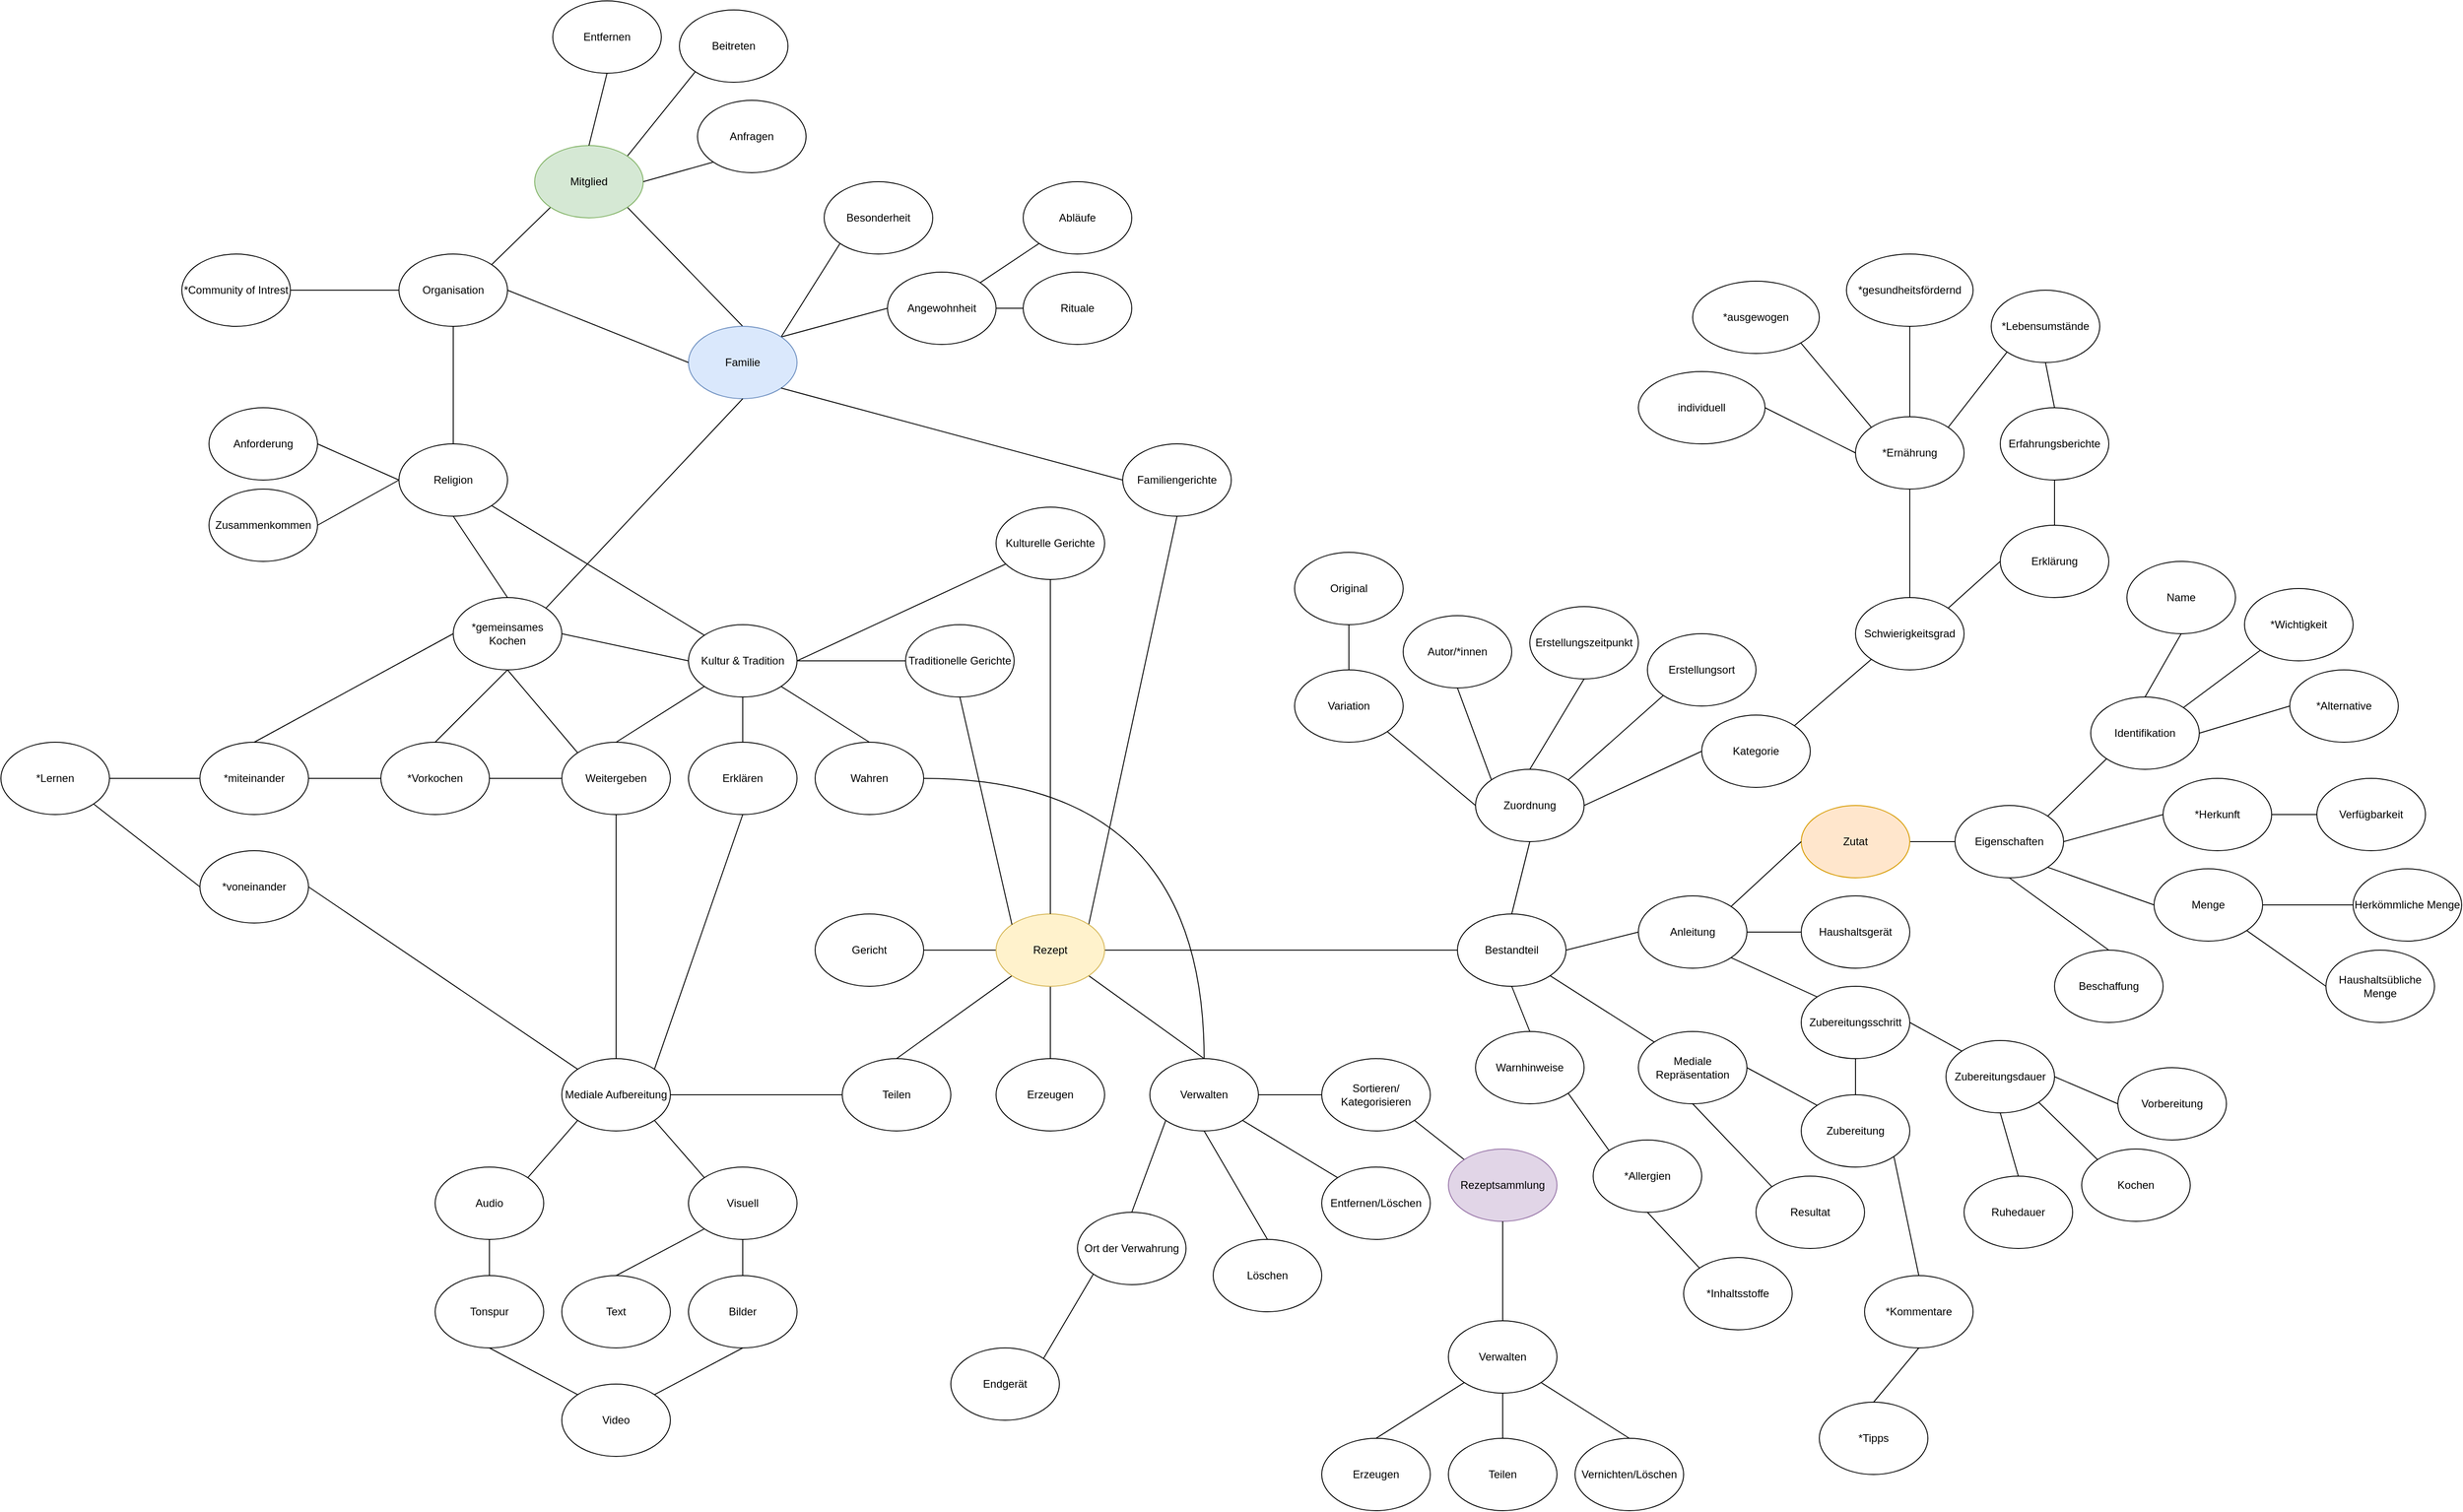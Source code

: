 <mxfile version="14.6.3" type="github">
  <diagram id="gxQ1R-vnR4JIR3kSXCwo" name="V1">
    <mxGraphModel dx="2466" dy="1971" grid="1" gridSize="10" guides="1" tooltips="1" connect="1" arrows="1" fold="1" page="0" pageScale="1" pageWidth="827" pageHeight="1169" math="0" shadow="0">
      <root>
        <mxCell id="0" />
        <mxCell id="1" parent="0" />
        <mxCell id="6" style="rounded=0;orthogonalLoop=1;jettySize=auto;html=1;exitX=0.5;exitY=0;exitDx=0;exitDy=0;entryX=0;entryY=1;entryDx=0;entryDy=0;endArrow=none;endFill=0;" parent="1" source="2" target="5" edge="1">
          <mxGeometry relative="1" as="geometry" />
        </mxCell>
        <mxCell id="50" style="edgeStyle=none;rounded=0;orthogonalLoop=1;jettySize=auto;html=1;exitX=0;exitY=0.5;exitDx=0;exitDy=0;entryX=1;entryY=0.5;entryDx=0;entryDy=0;endArrow=none;endFill=0;" parent="1" source="2" target="32" edge="1">
          <mxGeometry relative="1" as="geometry" />
        </mxCell>
        <mxCell id="2" value="Teilen" style="ellipse;whiteSpace=wrap;html=1;" parent="1" vertex="1">
          <mxGeometry x="770" y="160" width="120" height="80" as="geometry" />
        </mxCell>
        <mxCell id="7" style="edgeStyle=none;rounded=0;orthogonalLoop=1;jettySize=auto;html=1;exitX=0.5;exitY=0;exitDx=0;exitDy=0;entryX=0.5;entryY=1;entryDx=0;entryDy=0;endArrow=none;endFill=0;" parent="1" source="3" target="5" edge="1">
          <mxGeometry relative="1" as="geometry" />
        </mxCell>
        <mxCell id="3" value="Erzeugen" style="ellipse;whiteSpace=wrap;html=1;" parent="1" vertex="1">
          <mxGeometry x="940" y="160" width="120" height="80" as="geometry" />
        </mxCell>
        <mxCell id="8" style="edgeStyle=none;rounded=0;orthogonalLoop=1;jettySize=auto;html=1;exitX=0.5;exitY=0;exitDx=0;exitDy=0;entryX=1;entryY=1;entryDx=0;entryDy=0;endArrow=none;endFill=0;" parent="1" source="4" target="5" edge="1">
          <mxGeometry relative="1" as="geometry" />
        </mxCell>
        <mxCell id="12" style="edgeStyle=none;rounded=0;orthogonalLoop=1;jettySize=auto;html=1;exitX=1;exitY=0.5;exitDx=0;exitDy=0;entryX=0;entryY=0.5;entryDx=0;entryDy=0;endArrow=none;endFill=0;" parent="1" source="4" target="9" edge="1">
          <mxGeometry relative="1" as="geometry" />
        </mxCell>
        <mxCell id="13" style="edgeStyle=none;rounded=0;orthogonalLoop=1;jettySize=auto;html=1;exitX=1;exitY=1;exitDx=0;exitDy=0;entryX=0;entryY=0;entryDx=0;entryDy=0;endArrow=none;endFill=0;" parent="1" source="4" target="10" edge="1">
          <mxGeometry relative="1" as="geometry" />
        </mxCell>
        <mxCell id="14" style="edgeStyle=none;rounded=0;orthogonalLoop=1;jettySize=auto;html=1;exitX=0.5;exitY=1;exitDx=0;exitDy=0;entryX=0.5;entryY=0;entryDx=0;entryDy=0;endArrow=none;endFill=0;" parent="1" source="4" target="11" edge="1">
          <mxGeometry relative="1" as="geometry" />
        </mxCell>
        <mxCell id="16" style="edgeStyle=none;rounded=0;orthogonalLoop=1;jettySize=auto;html=1;exitX=0;exitY=1;exitDx=0;exitDy=0;entryX=0.5;entryY=0;entryDx=0;entryDy=0;endArrow=none;endFill=0;" parent="1" source="4" target="15" edge="1">
          <mxGeometry relative="1" as="geometry" />
        </mxCell>
        <mxCell id="4" value="Verwalten" style="ellipse;whiteSpace=wrap;html=1;" parent="1" vertex="1">
          <mxGeometry x="1110" y="160" width="120" height="80" as="geometry" />
        </mxCell>
        <mxCell id="53" style="edgeStyle=none;rounded=0;orthogonalLoop=1;jettySize=auto;html=1;exitX=1;exitY=0;exitDx=0;exitDy=0;entryX=0.5;entryY=1;entryDx=0;entryDy=0;endArrow=none;endFill=0;" parent="1" source="5" target="25" edge="1">
          <mxGeometry relative="1" as="geometry" />
        </mxCell>
        <mxCell id="57" style="edgeStyle=orthogonalEdgeStyle;curved=1;rounded=0;orthogonalLoop=1;jettySize=auto;html=1;exitX=1;exitY=0.5;exitDx=0;exitDy=0;entryX=0;entryY=0.5;entryDx=0;entryDy=0;endArrow=none;endFill=0;" parent="1" source="5" target="56" edge="1">
          <mxGeometry relative="1" as="geometry" />
        </mxCell>
        <mxCell id="91" value="" style="edgeStyle=none;rounded=0;orthogonalLoop=1;jettySize=auto;html=1;endArrow=none;endFill=0;" parent="1" source="5" target="90" edge="1">
          <mxGeometry relative="1" as="geometry" />
        </mxCell>
        <mxCell id="5" value="Rezept" style="ellipse;whiteSpace=wrap;html=1;fillColor=#fff2cc;strokeColor=#d6b656;" parent="1" vertex="1">
          <mxGeometry x="940" width="120" height="80" as="geometry" />
        </mxCell>
        <mxCell id="104" style="edgeStyle=none;rounded=0;orthogonalLoop=1;jettySize=auto;html=1;exitX=1;exitY=1;exitDx=0;exitDy=0;entryX=0;entryY=0;entryDx=0;entryDy=0;endArrow=none;endFill=0;" parent="1" source="9" target="103" edge="1">
          <mxGeometry relative="1" as="geometry" />
        </mxCell>
        <mxCell id="9" value="Sortieren/&lt;br&gt;Kategorisieren" style="ellipse;whiteSpace=wrap;html=1;" parent="1" vertex="1">
          <mxGeometry x="1300" y="160" width="120" height="80" as="geometry" />
        </mxCell>
        <mxCell id="10" value="Entfernen/Löschen" style="ellipse;whiteSpace=wrap;html=1;" parent="1" vertex="1">
          <mxGeometry x="1300" y="280" width="120" height="80" as="geometry" />
        </mxCell>
        <mxCell id="11" value="Löschen" style="ellipse;whiteSpace=wrap;html=1;" parent="1" vertex="1">
          <mxGeometry x="1180" y="360" width="120" height="80" as="geometry" />
        </mxCell>
        <mxCell id="15" value="Ort der Verwahrung" style="ellipse;whiteSpace=wrap;html=1;" parent="1" vertex="1">
          <mxGeometry x="1030" y="330" width="120" height="80" as="geometry" />
        </mxCell>
        <mxCell id="184" style="edgeStyle=none;rounded=0;orthogonalLoop=1;jettySize=auto;html=1;exitX=1;exitY=0;exitDx=0;exitDy=0;entryX=0;entryY=1;entryDx=0;entryDy=0;endArrow=none;endFill=0;" parent="1" source="17" target="183" edge="1">
          <mxGeometry relative="1" as="geometry" />
        </mxCell>
        <mxCell id="186" style="edgeStyle=none;rounded=0;orthogonalLoop=1;jettySize=auto;html=1;exitX=1;exitY=0;exitDx=0;exitDy=0;entryX=0;entryY=0.5;entryDx=0;entryDy=0;endArrow=none;endFill=0;" parent="1" source="17" target="185" edge="1">
          <mxGeometry relative="1" as="geometry" />
        </mxCell>
        <mxCell id="o_Oiny7sxUWtTBWbeoVe-200" style="rounded=0;orthogonalLoop=1;jettySize=auto;html=1;exitX=0.5;exitY=0;exitDx=0;exitDy=0;entryX=1;entryY=1;entryDx=0;entryDy=0;endArrow=none;endFill=0;" edge="1" parent="1" source="17" target="88">
          <mxGeometry relative="1" as="geometry" />
        </mxCell>
        <mxCell id="17" value="Familie" style="ellipse;whiteSpace=wrap;html=1;fillColor=#dae8fc;strokeColor=#6c8ebf;" parent="1" vertex="1">
          <mxGeometry x="600" y="-650" width="120" height="80" as="geometry" />
        </mxCell>
        <mxCell id="22" style="edgeStyle=none;rounded=0;orthogonalLoop=1;jettySize=auto;html=1;exitX=0;exitY=1;exitDx=0;exitDy=0;entryX=0.5;entryY=0;entryDx=0;entryDy=0;endArrow=none;endFill=0;" parent="1" source="18" target="19" edge="1">
          <mxGeometry relative="1" as="geometry" />
        </mxCell>
        <mxCell id="23" style="edgeStyle=none;rounded=0;orthogonalLoop=1;jettySize=auto;html=1;exitX=0.5;exitY=1;exitDx=0;exitDy=0;entryX=0.5;entryY=0;entryDx=0;entryDy=0;endArrow=none;endFill=0;" parent="1" source="18" target="20" edge="1">
          <mxGeometry relative="1" as="geometry" />
        </mxCell>
        <mxCell id="24" style="edgeStyle=none;rounded=0;orthogonalLoop=1;jettySize=auto;html=1;exitX=1;exitY=1;exitDx=0;exitDy=0;entryX=0.5;entryY=0;entryDx=0;entryDy=0;endArrow=none;endFill=0;" parent="1" source="18" target="21" edge="1">
          <mxGeometry relative="1" as="geometry" />
        </mxCell>
        <mxCell id="29" value="" style="edgeStyle=none;rounded=0;orthogonalLoop=1;jettySize=auto;html=1;endArrow=none;endFill=0;" parent="1" source="18" target="28" edge="1">
          <mxGeometry relative="1" as="geometry" />
        </mxCell>
        <mxCell id="31" value="" style="edgeStyle=none;rounded=0;orthogonalLoop=1;jettySize=auto;html=1;endArrow=none;endFill=0;exitX=1;exitY=0.5;exitDx=0;exitDy=0;" parent="1" source="18" target="30" edge="1">
          <mxGeometry relative="1" as="geometry" />
        </mxCell>
        <mxCell id="18" value="Kultur &amp;amp; Tradition" style="ellipse;whiteSpace=wrap;html=1;" parent="1" vertex="1">
          <mxGeometry x="600" y="-320" width="120" height="80" as="geometry" />
        </mxCell>
        <mxCell id="49" style="edgeStyle=none;rounded=0;orthogonalLoop=1;jettySize=auto;html=1;exitX=0.5;exitY=1;exitDx=0;exitDy=0;entryX=0.5;entryY=0;entryDx=0;entryDy=0;endArrow=none;endFill=0;" parent="1" source="19" target="32" edge="1">
          <mxGeometry relative="1" as="geometry" />
        </mxCell>
        <mxCell id="138" value="" style="edgeStyle=none;rounded=0;orthogonalLoop=1;jettySize=auto;html=1;endArrow=none;endFill=0;" parent="1" source="19" target="137" edge="1">
          <mxGeometry relative="1" as="geometry" />
        </mxCell>
        <mxCell id="19" value="Weitergeben" style="ellipse;whiteSpace=wrap;html=1;" parent="1" vertex="1">
          <mxGeometry x="460" y="-190" width="120" height="80" as="geometry" />
        </mxCell>
        <mxCell id="54" style="edgeStyle=none;rounded=0;orthogonalLoop=1;jettySize=auto;html=1;exitX=0.5;exitY=1;exitDx=0;exitDy=0;entryX=1;entryY=0;entryDx=0;entryDy=0;endArrow=none;endFill=0;" parent="1" source="20" target="32" edge="1">
          <mxGeometry relative="1" as="geometry" />
        </mxCell>
        <mxCell id="20" value="Erklären" style="ellipse;whiteSpace=wrap;html=1;" parent="1" vertex="1">
          <mxGeometry x="600" y="-190" width="120" height="80" as="geometry" />
        </mxCell>
        <mxCell id="55" style="edgeStyle=orthogonalEdgeStyle;rounded=0;orthogonalLoop=1;jettySize=auto;html=1;exitX=1;exitY=0.5;exitDx=0;exitDy=0;entryX=0.5;entryY=0;entryDx=0;entryDy=0;endArrow=none;endFill=0;curved=1;" parent="1" source="21" target="4" edge="1">
          <mxGeometry relative="1" as="geometry" />
        </mxCell>
        <mxCell id="21" value="Wahren" style="ellipse;whiteSpace=wrap;html=1;" parent="1" vertex="1">
          <mxGeometry x="740" y="-190" width="120" height="80" as="geometry" />
        </mxCell>
        <mxCell id="26" style="edgeStyle=none;rounded=0;orthogonalLoop=1;jettySize=auto;html=1;exitX=0;exitY=0.5;exitDx=0;exitDy=0;entryX=1;entryY=1;entryDx=0;entryDy=0;endArrow=none;endFill=0;" parent="1" source="25" target="17" edge="1">
          <mxGeometry relative="1" as="geometry" />
        </mxCell>
        <mxCell id="25" value="Familiengerichte" style="ellipse;whiteSpace=wrap;html=1;" parent="1" vertex="1">
          <mxGeometry x="1080" y="-520" width="120" height="80" as="geometry" />
        </mxCell>
        <mxCell id="51" style="edgeStyle=none;rounded=0;orthogonalLoop=1;jettySize=auto;html=1;exitX=0.5;exitY=1;exitDx=0;exitDy=0;entryX=0;entryY=0;entryDx=0;entryDy=0;endArrow=none;endFill=0;" parent="1" source="28" target="5" edge="1">
          <mxGeometry relative="1" as="geometry" />
        </mxCell>
        <mxCell id="28" value="Traditionelle Gerichte" style="ellipse;whiteSpace=wrap;html=1;" parent="1" vertex="1">
          <mxGeometry x="840" y="-320" width="120" height="80" as="geometry" />
        </mxCell>
        <mxCell id="52" style="edgeStyle=none;rounded=0;orthogonalLoop=1;jettySize=auto;html=1;exitX=0.5;exitY=1;exitDx=0;exitDy=0;entryX=0.5;entryY=0;entryDx=0;entryDy=0;endArrow=none;endFill=0;" parent="1" source="30" target="5" edge="1">
          <mxGeometry relative="1" as="geometry" />
        </mxCell>
        <mxCell id="30" value="Kulturelle Gerichte" style="ellipse;whiteSpace=wrap;html=1;" parent="1" vertex="1">
          <mxGeometry x="940" y="-450" width="120" height="80" as="geometry" />
        </mxCell>
        <mxCell id="40" style="edgeStyle=none;rounded=0;orthogonalLoop=1;jettySize=auto;html=1;exitX=0;exitY=1;exitDx=0;exitDy=0;entryX=1;entryY=0;entryDx=0;entryDy=0;endArrow=none;endFill=0;" parent="1" source="32" target="34" edge="1">
          <mxGeometry relative="1" as="geometry" />
        </mxCell>
        <mxCell id="41" style="edgeStyle=none;rounded=0;orthogonalLoop=1;jettySize=auto;html=1;exitX=1;exitY=1;exitDx=0;exitDy=0;entryX=0;entryY=0;entryDx=0;entryDy=0;endArrow=none;endFill=0;" parent="1" source="32" target="35" edge="1">
          <mxGeometry relative="1" as="geometry" />
        </mxCell>
        <mxCell id="32" value="Mediale Aufbereitung" style="ellipse;whiteSpace=wrap;html=1;" parent="1" vertex="1">
          <mxGeometry x="460" y="160" width="120" height="80" as="geometry" />
        </mxCell>
        <mxCell id="33" value="Text" style="ellipse;whiteSpace=wrap;html=1;" parent="1" vertex="1">
          <mxGeometry x="460" y="400" width="120" height="80" as="geometry" />
        </mxCell>
        <mxCell id="42" style="edgeStyle=none;rounded=0;orthogonalLoop=1;jettySize=auto;html=1;exitX=0.5;exitY=1;exitDx=0;exitDy=0;entryX=0.5;entryY=0;entryDx=0;entryDy=0;endArrow=none;endFill=0;" parent="1" source="34" target="37" edge="1">
          <mxGeometry relative="1" as="geometry" />
        </mxCell>
        <mxCell id="34" value="Audio" style="ellipse;whiteSpace=wrap;html=1;" parent="1" vertex="1">
          <mxGeometry x="320" y="280" width="120" height="80" as="geometry" />
        </mxCell>
        <mxCell id="43" style="edgeStyle=none;rounded=0;orthogonalLoop=1;jettySize=auto;html=1;exitX=0.5;exitY=1;exitDx=0;exitDy=0;entryX=0.5;entryY=0;entryDx=0;entryDy=0;endArrow=none;endFill=0;" parent="1" source="35" target="38" edge="1">
          <mxGeometry relative="1" as="geometry" />
        </mxCell>
        <mxCell id="44" style="edgeStyle=none;rounded=0;orthogonalLoop=1;jettySize=auto;html=1;exitX=0;exitY=1;exitDx=0;exitDy=0;entryX=0.5;entryY=0;entryDx=0;entryDy=0;endArrow=none;endFill=0;" parent="1" source="35" target="33" edge="1">
          <mxGeometry relative="1" as="geometry" />
        </mxCell>
        <mxCell id="35" value="Visuell" style="ellipse;whiteSpace=wrap;html=1;" parent="1" vertex="1">
          <mxGeometry x="600" y="280" width="120" height="80" as="geometry" />
        </mxCell>
        <mxCell id="45" style="edgeStyle=none;rounded=0;orthogonalLoop=1;jettySize=auto;html=1;exitX=0.5;exitY=1;exitDx=0;exitDy=0;entryX=0;entryY=0;entryDx=0;entryDy=0;endArrow=none;endFill=0;" parent="1" source="37" target="39" edge="1">
          <mxGeometry relative="1" as="geometry" />
        </mxCell>
        <mxCell id="37" value="Tonspur" style="ellipse;whiteSpace=wrap;html=1;" parent="1" vertex="1">
          <mxGeometry x="320" y="400" width="120" height="80" as="geometry" />
        </mxCell>
        <mxCell id="46" style="edgeStyle=none;rounded=0;orthogonalLoop=1;jettySize=auto;html=1;exitX=0.5;exitY=1;exitDx=0;exitDy=0;entryX=1;entryY=0;entryDx=0;entryDy=0;endArrow=none;endFill=0;" parent="1" source="38" target="39" edge="1">
          <mxGeometry relative="1" as="geometry" />
        </mxCell>
        <mxCell id="38" value="Bilder" style="ellipse;whiteSpace=wrap;html=1;" parent="1" vertex="1">
          <mxGeometry x="600" y="400" width="120" height="80" as="geometry" />
        </mxCell>
        <mxCell id="39" value="Video" style="ellipse;whiteSpace=wrap;html=1;" parent="1" vertex="1">
          <mxGeometry x="460" y="520" width="120" height="80" as="geometry" />
        </mxCell>
        <mxCell id="48" style="edgeStyle=none;rounded=0;orthogonalLoop=1;jettySize=auto;html=1;exitX=1;exitY=1;exitDx=0;exitDy=0;entryX=0;entryY=0;entryDx=0;entryDy=0;endArrow=none;endFill=0;" parent="1" source="47" target="18" edge="1">
          <mxGeometry relative="1" as="geometry" />
        </mxCell>
        <mxCell id="47" value="Religion" style="ellipse;whiteSpace=wrap;html=1;" parent="1" vertex="1">
          <mxGeometry x="280" y="-520" width="120" height="80" as="geometry" />
        </mxCell>
        <mxCell id="71" style="edgeStyle=none;rounded=0;orthogonalLoop=1;jettySize=auto;html=1;exitX=0.5;exitY=0;exitDx=0;exitDy=0;entryX=0.5;entryY=1;entryDx=0;entryDy=0;endArrow=none;endFill=0;" parent="1" source="56" target="63" edge="1">
          <mxGeometry relative="1" as="geometry" />
        </mxCell>
        <mxCell id="72" style="edgeStyle=none;rounded=0;orthogonalLoop=1;jettySize=auto;html=1;exitX=1;exitY=0.5;exitDx=0;exitDy=0;entryX=0;entryY=0.5;entryDx=0;entryDy=0;endArrow=none;endFill=0;" parent="1" source="56" target="62" edge="1">
          <mxGeometry relative="1" as="geometry" />
        </mxCell>
        <mxCell id="77" style="edgeStyle=none;rounded=0;orthogonalLoop=1;jettySize=auto;html=1;exitX=1;exitY=1;exitDx=0;exitDy=0;entryX=0;entryY=0;entryDx=0;entryDy=0;endArrow=none;endFill=0;" parent="1" source="56" target="76" edge="1">
          <mxGeometry relative="1" as="geometry" />
        </mxCell>
        <mxCell id="162" style="edgeStyle=none;rounded=0;orthogonalLoop=1;jettySize=auto;html=1;exitX=0.5;exitY=1;exitDx=0;exitDy=0;entryX=0.5;entryY=0;entryDx=0;entryDy=0;endArrow=none;endFill=0;" parent="1" source="56" target="161" edge="1">
          <mxGeometry relative="1" as="geometry" />
        </mxCell>
        <mxCell id="56" value="Bestandteil" style="ellipse;whiteSpace=wrap;html=1;" parent="1" vertex="1">
          <mxGeometry x="1450" width="120" height="80" as="geometry" />
        </mxCell>
        <mxCell id="58" value="Autor/*innen" style="ellipse;whiteSpace=wrap;html=1;" parent="1" vertex="1">
          <mxGeometry x="1390" y="-330" width="120" height="80" as="geometry" />
        </mxCell>
        <mxCell id="70" style="edgeStyle=none;rounded=0;orthogonalLoop=1;jettySize=auto;html=1;exitX=0;exitY=0.5;exitDx=0;exitDy=0;entryX=1;entryY=0.5;entryDx=0;entryDy=0;endArrow=none;endFill=0;" parent="1" source="59" target="63" edge="1">
          <mxGeometry relative="1" as="geometry" />
        </mxCell>
        <mxCell id="101" style="edgeStyle=none;rounded=0;orthogonalLoop=1;jettySize=auto;html=1;exitX=1;exitY=0;exitDx=0;exitDy=0;entryX=0;entryY=1;entryDx=0;entryDy=0;endArrow=none;endFill=0;" parent="1" source="59" target="96" edge="1">
          <mxGeometry relative="1" as="geometry" />
        </mxCell>
        <mxCell id="59" value="Kategorie" style="ellipse;whiteSpace=wrap;html=1;" parent="1" vertex="1">
          <mxGeometry x="1720" y="-220" width="120" height="80" as="geometry" />
        </mxCell>
        <mxCell id="123" style="edgeStyle=none;rounded=0;orthogonalLoop=1;jettySize=auto;html=1;exitX=1;exitY=0.5;exitDx=0;exitDy=0;entryX=0;entryY=0.5;entryDx=0;entryDy=0;endArrow=none;endFill=0;" parent="1" source="60" target="122" edge="1">
          <mxGeometry relative="1" as="geometry" />
        </mxCell>
        <mxCell id="60" value="Zutat" style="ellipse;whiteSpace=wrap;html=1;fillColor=#ffe6cc;strokeColor=#d79b00;" parent="1" vertex="1">
          <mxGeometry x="1830" y="-120" width="120" height="80" as="geometry" />
        </mxCell>
        <mxCell id="153" style="edgeStyle=none;rounded=0;orthogonalLoop=1;jettySize=auto;html=1;exitX=1;exitY=0.5;exitDx=0;exitDy=0;endArrow=none;endFill=0;entryX=0;entryY=0;entryDx=0;entryDy=0;" parent="1" source="61" target="154" edge="1">
          <mxGeometry relative="1" as="geometry">
            <mxPoint x="2010" y="170" as="targetPoint" />
          </mxGeometry>
        </mxCell>
        <mxCell id="61" value="Zubereitungsschritt" style="ellipse;whiteSpace=wrap;html=1;" parent="1" vertex="1">
          <mxGeometry x="1830" y="80" width="120" height="80" as="geometry" />
        </mxCell>
        <mxCell id="73" style="edgeStyle=none;rounded=0;orthogonalLoop=1;jettySize=auto;html=1;exitX=1;exitY=0;exitDx=0;exitDy=0;entryX=0;entryY=0.5;entryDx=0;entryDy=0;endArrow=none;endFill=0;" parent="1" source="62" target="60" edge="1">
          <mxGeometry relative="1" as="geometry" />
        </mxCell>
        <mxCell id="74" style="edgeStyle=none;rounded=0;orthogonalLoop=1;jettySize=auto;html=1;exitX=1;exitY=0.5;exitDx=0;exitDy=0;entryX=0;entryY=0.5;entryDx=0;entryDy=0;endArrow=none;endFill=0;" parent="1" source="62" target="66" edge="1">
          <mxGeometry relative="1" as="geometry" />
        </mxCell>
        <mxCell id="75" style="edgeStyle=none;rounded=0;orthogonalLoop=1;jettySize=auto;html=1;exitX=1;exitY=1;exitDx=0;exitDy=0;entryX=0;entryY=0;entryDx=0;entryDy=0;endArrow=none;endFill=0;" parent="1" source="62" target="61" edge="1">
          <mxGeometry relative="1" as="geometry" />
        </mxCell>
        <mxCell id="62" value="Anleitung" style="ellipse;whiteSpace=wrap;html=1;" parent="1" vertex="1">
          <mxGeometry x="1650" y="-20" width="120" height="80" as="geometry" />
        </mxCell>
        <mxCell id="67" style="rounded=0;orthogonalLoop=1;jettySize=auto;html=1;exitX=0;exitY=0;exitDx=0;exitDy=0;entryX=0.5;entryY=1;entryDx=0;entryDy=0;endArrow=none;endFill=0;" parent="1" source="63" target="58" edge="1">
          <mxGeometry relative="1" as="geometry" />
        </mxCell>
        <mxCell id="63" value="Zuordnung" style="ellipse;whiteSpace=wrap;html=1;" parent="1" vertex="1">
          <mxGeometry x="1470" y="-160" width="120" height="80" as="geometry" />
        </mxCell>
        <mxCell id="68" style="edgeStyle=none;rounded=0;orthogonalLoop=1;jettySize=auto;html=1;exitX=0.5;exitY=1;exitDx=0;exitDy=0;entryX=0.5;entryY=0;entryDx=0;entryDy=0;endArrow=none;endFill=0;" parent="1" source="64" target="63" edge="1">
          <mxGeometry relative="1" as="geometry" />
        </mxCell>
        <mxCell id="64" value="Erstellungszeitpunkt" style="ellipse;whiteSpace=wrap;html=1;" parent="1" vertex="1">
          <mxGeometry x="1530" y="-340" width="120" height="80" as="geometry" />
        </mxCell>
        <mxCell id="69" style="edgeStyle=none;rounded=0;orthogonalLoop=1;jettySize=auto;html=1;exitX=0;exitY=1;exitDx=0;exitDy=0;entryX=1;entryY=0;entryDx=0;entryDy=0;endArrow=none;endFill=0;" parent="1" source="65" target="63" edge="1">
          <mxGeometry relative="1" as="geometry" />
        </mxCell>
        <mxCell id="65" value="Erstellungsort" style="ellipse;whiteSpace=wrap;html=1;" parent="1" vertex="1">
          <mxGeometry x="1660" y="-310" width="120" height="80" as="geometry" />
        </mxCell>
        <mxCell id="66" value="Haushaltsgerät" style="ellipse;whiteSpace=wrap;html=1;" parent="1" vertex="1">
          <mxGeometry x="1830" y="-20" width="120" height="80" as="geometry" />
        </mxCell>
        <mxCell id="79" style="edgeStyle=none;rounded=0;orthogonalLoop=1;jettySize=auto;html=1;exitX=1;exitY=0.5;exitDx=0;exitDy=0;entryX=0;entryY=0;entryDx=0;entryDy=0;endArrow=none;endFill=0;" parent="1" source="76" target="78" edge="1">
          <mxGeometry relative="1" as="geometry" />
        </mxCell>
        <mxCell id="81" style="edgeStyle=none;rounded=0;orthogonalLoop=1;jettySize=auto;html=1;exitX=0.5;exitY=1;exitDx=0;exitDy=0;entryX=0;entryY=0;entryDx=0;entryDy=0;endArrow=none;endFill=0;" parent="1" source="76" target="80" edge="1">
          <mxGeometry relative="1" as="geometry" />
        </mxCell>
        <mxCell id="76" value="Mediale Repräsentation" style="ellipse;whiteSpace=wrap;html=1;" parent="1" vertex="1">
          <mxGeometry x="1650" y="130" width="120" height="80" as="geometry" />
        </mxCell>
        <mxCell id="136" style="edgeStyle=none;rounded=0;orthogonalLoop=1;jettySize=auto;html=1;exitX=0.5;exitY=0;exitDx=0;exitDy=0;entryX=0.5;entryY=1;entryDx=0;entryDy=0;endArrow=none;endFill=0;" parent="1" source="78" target="61" edge="1">
          <mxGeometry relative="1" as="geometry" />
        </mxCell>
        <mxCell id="178" style="edgeStyle=none;rounded=0;orthogonalLoop=1;jettySize=auto;html=1;exitX=1;exitY=1;exitDx=0;exitDy=0;entryX=0.5;entryY=0;entryDx=0;entryDy=0;endArrow=none;endFill=0;" parent="1" source="78" target="177" edge="1">
          <mxGeometry relative="1" as="geometry" />
        </mxCell>
        <mxCell id="78" value="Zubereitung" style="ellipse;whiteSpace=wrap;html=1;" parent="1" vertex="1">
          <mxGeometry x="1830" y="200" width="120" height="80" as="geometry" />
        </mxCell>
        <mxCell id="80" value="Resultat" style="ellipse;whiteSpace=wrap;html=1;" parent="1" vertex="1">
          <mxGeometry x="1780" y="290" width="120" height="80" as="geometry" />
        </mxCell>
        <mxCell id="83" style="edgeStyle=none;rounded=0;orthogonalLoop=1;jettySize=auto;html=1;exitX=1;exitY=0;exitDx=0;exitDy=0;entryX=0;entryY=1;entryDx=0;entryDy=0;endArrow=none;endFill=0;" parent="1" source="82" target="15" edge="1">
          <mxGeometry relative="1" as="geometry" />
        </mxCell>
        <mxCell id="82" value="Endgerät" style="ellipse;whiteSpace=wrap;html=1;" parent="1" vertex="1">
          <mxGeometry x="890" y="480" width="120" height="80" as="geometry" />
        </mxCell>
        <mxCell id="85" style="edgeStyle=none;rounded=0;orthogonalLoop=1;jettySize=auto;html=1;exitX=0.5;exitY=1;exitDx=0;exitDy=0;entryX=0.5;entryY=0;entryDx=0;entryDy=0;endArrow=none;endFill=0;" parent="1" source="84" target="47" edge="1">
          <mxGeometry relative="1" as="geometry" />
        </mxCell>
        <mxCell id="87" style="edgeStyle=none;rounded=0;orthogonalLoop=1;jettySize=auto;html=1;exitX=1;exitY=0.5;exitDx=0;exitDy=0;entryX=0;entryY=0.5;entryDx=0;entryDy=0;endArrow=none;endFill=0;" parent="1" source="84" target="17" edge="1">
          <mxGeometry relative="1" as="geometry" />
        </mxCell>
        <mxCell id="89" style="edgeStyle=none;rounded=0;orthogonalLoop=1;jettySize=auto;html=1;exitX=1;exitY=0;exitDx=0;exitDy=0;entryX=0;entryY=1;entryDx=0;entryDy=0;endArrow=none;endFill=0;" parent="1" source="84" target="88" edge="1">
          <mxGeometry relative="1" as="geometry" />
        </mxCell>
        <mxCell id="84" value="Organisation" style="ellipse;whiteSpace=wrap;html=1;" parent="1" vertex="1">
          <mxGeometry x="280" y="-730" width="120" height="80" as="geometry" />
        </mxCell>
        <mxCell id="196" style="edgeStyle=none;rounded=0;orthogonalLoop=1;jettySize=auto;html=1;exitX=1;exitY=0;exitDx=0;exitDy=0;entryX=0;entryY=1;entryDx=0;entryDy=0;endArrow=none;endFill=0;" parent="1" source="88" target="195" edge="1">
          <mxGeometry relative="1" as="geometry" />
        </mxCell>
        <mxCell id="88" value="Mitglied" style="ellipse;whiteSpace=wrap;html=1;fillColor=#d5e8d4;strokeColor=#82b366;" parent="1" vertex="1">
          <mxGeometry x="430" y="-850" width="120" height="80" as="geometry" />
        </mxCell>
        <mxCell id="90" value="Gericht" style="ellipse;whiteSpace=wrap;html=1;" parent="1" vertex="1">
          <mxGeometry x="740" width="120" height="80" as="geometry" />
        </mxCell>
        <mxCell id="93" style="edgeStyle=none;rounded=0;orthogonalLoop=1;jettySize=auto;html=1;exitX=1;exitY=1;exitDx=0;exitDy=0;entryX=0;entryY=0.5;entryDx=0;entryDy=0;endArrow=none;endFill=0;" parent="1" source="92" target="63" edge="1">
          <mxGeometry relative="1" as="geometry" />
        </mxCell>
        <mxCell id="95" style="edgeStyle=none;rounded=0;orthogonalLoop=1;jettySize=auto;html=1;exitX=0.5;exitY=0;exitDx=0;exitDy=0;entryX=0.5;entryY=1;entryDx=0;entryDy=0;endArrow=none;endFill=0;" parent="1" source="92" target="94" edge="1">
          <mxGeometry relative="1" as="geometry" />
        </mxCell>
        <mxCell id="92" value="Variation" style="ellipse;whiteSpace=wrap;html=1;" parent="1" vertex="1">
          <mxGeometry x="1270" y="-270" width="120" height="80" as="geometry" />
        </mxCell>
        <mxCell id="94" value="Original" style="ellipse;whiteSpace=wrap;html=1;" parent="1" vertex="1">
          <mxGeometry x="1270" y="-400" width="120" height="80" as="geometry" />
        </mxCell>
        <mxCell id="99" style="edgeStyle=none;rounded=0;orthogonalLoop=1;jettySize=auto;html=1;exitX=1;exitY=0;exitDx=0;exitDy=0;entryX=0;entryY=0.5;entryDx=0;entryDy=0;endArrow=none;endFill=0;" parent="1" source="96" target="97" edge="1">
          <mxGeometry relative="1" as="geometry" />
        </mxCell>
        <mxCell id="139" style="edgeStyle=none;rounded=0;orthogonalLoop=1;jettySize=auto;html=1;exitX=0.5;exitY=0;exitDx=0;exitDy=0;entryX=0.5;entryY=1;entryDx=0;entryDy=0;endArrow=none;endFill=0;" parent="1" source="96" target="102" edge="1">
          <mxGeometry relative="1" as="geometry" />
        </mxCell>
        <mxCell id="96" value="Schwierigkeitsgrad" style="ellipse;whiteSpace=wrap;html=1;" parent="1" vertex="1">
          <mxGeometry x="1890" y="-350" width="120" height="80" as="geometry" />
        </mxCell>
        <mxCell id="100" style="edgeStyle=none;rounded=0;orthogonalLoop=1;jettySize=auto;html=1;exitX=0.5;exitY=0;exitDx=0;exitDy=0;entryX=0.5;entryY=1;entryDx=0;entryDy=0;endArrow=none;endFill=0;" parent="1" source="97" target="98" edge="1">
          <mxGeometry relative="1" as="geometry" />
        </mxCell>
        <mxCell id="97" value="Erklärung" style="ellipse;whiteSpace=wrap;html=1;" parent="1" vertex="1">
          <mxGeometry x="2050" y="-430" width="120" height="80" as="geometry" />
        </mxCell>
        <mxCell id="98" value="Erfahrungsberichte" style="ellipse;whiteSpace=wrap;html=1;" parent="1" vertex="1">
          <mxGeometry x="2050" y="-560" width="120" height="80" as="geometry" />
        </mxCell>
        <mxCell id="141" value="" style="edgeStyle=none;rounded=0;orthogonalLoop=1;jettySize=auto;html=1;endArrow=none;endFill=0;" parent="1" source="102" target="140" edge="1">
          <mxGeometry relative="1" as="geometry" />
        </mxCell>
        <mxCell id="175" style="edgeStyle=none;rounded=0;orthogonalLoop=1;jettySize=auto;html=1;exitX=1;exitY=0;exitDx=0;exitDy=0;entryX=0;entryY=1;entryDx=0;entryDy=0;endArrow=none;endFill=0;" parent="1" source="102" target="174" edge="1">
          <mxGeometry relative="1" as="geometry" />
        </mxCell>
        <mxCell id="102" value="*Ernährung" style="ellipse;whiteSpace=wrap;html=1;" parent="1" vertex="1">
          <mxGeometry x="1890" y="-550" width="120" height="80" as="geometry" />
        </mxCell>
        <mxCell id="103" value="Rezeptsammlung" style="ellipse;whiteSpace=wrap;html=1;fillColor=#e1d5e7;strokeColor=#9673a6;" parent="1" vertex="1">
          <mxGeometry x="1440" y="260" width="120" height="80" as="geometry" />
        </mxCell>
        <mxCell id="109" style="edgeStyle=none;rounded=0;orthogonalLoop=1;jettySize=auto;html=1;exitX=0.5;exitY=0;exitDx=0;exitDy=0;entryX=0;entryY=1;entryDx=0;entryDy=0;endArrow=none;endFill=0;" parent="1" source="105" target="108" edge="1">
          <mxGeometry relative="1" as="geometry" />
        </mxCell>
        <mxCell id="105" value="Erzeugen" style="ellipse;whiteSpace=wrap;html=1;" parent="1" vertex="1">
          <mxGeometry x="1300" y="580" width="120" height="80" as="geometry" />
        </mxCell>
        <mxCell id="110" style="edgeStyle=none;rounded=0;orthogonalLoop=1;jettySize=auto;html=1;exitX=0.5;exitY=0;exitDx=0;exitDy=0;endArrow=none;endFill=0;entryX=0.5;entryY=1;entryDx=0;entryDy=0;" parent="1" source="106" target="108" edge="1">
          <mxGeometry relative="1" as="geometry" />
        </mxCell>
        <mxCell id="106" value="Teilen" style="ellipse;whiteSpace=wrap;html=1;" parent="1" vertex="1">
          <mxGeometry x="1440" y="580" width="120" height="80" as="geometry" />
        </mxCell>
        <mxCell id="112" style="edgeStyle=none;rounded=0;orthogonalLoop=1;jettySize=auto;html=1;exitX=0.5;exitY=0;exitDx=0;exitDy=0;entryX=1;entryY=1;entryDx=0;entryDy=0;endArrow=none;endFill=0;" parent="1" source="107" target="108" edge="1">
          <mxGeometry relative="1" as="geometry" />
        </mxCell>
        <mxCell id="107" value="Vernichten/Löschen" style="ellipse;whiteSpace=wrap;html=1;" parent="1" vertex="1">
          <mxGeometry x="1580" y="580" width="120" height="80" as="geometry" />
        </mxCell>
        <mxCell id="111" style="edgeStyle=none;rounded=0;orthogonalLoop=1;jettySize=auto;html=1;exitX=0.5;exitY=0;exitDx=0;exitDy=0;entryX=0.5;entryY=1;entryDx=0;entryDy=0;endArrow=none;endFill=0;" parent="1" source="108" target="103" edge="1">
          <mxGeometry relative="1" as="geometry" />
        </mxCell>
        <mxCell id="108" value="Verwalten" style="ellipse;whiteSpace=wrap;html=1;" parent="1" vertex="1">
          <mxGeometry x="1440" y="450" width="120" height="80" as="geometry" />
        </mxCell>
        <mxCell id="134" style="edgeStyle=none;rounded=0;orthogonalLoop=1;jettySize=auto;html=1;exitX=1;exitY=1;exitDx=0;exitDy=0;entryX=0;entryY=0.5;entryDx=0;entryDy=0;endArrow=none;endFill=0;" parent="1" source="113" target="119" edge="1">
          <mxGeometry relative="1" as="geometry" />
        </mxCell>
        <mxCell id="135" style="edgeStyle=none;rounded=0;orthogonalLoop=1;jettySize=auto;html=1;exitX=1;exitY=0.5;exitDx=0;exitDy=0;entryX=0;entryY=0.5;entryDx=0;entryDy=0;endArrow=none;endFill=0;" parent="1" source="113" target="118" edge="1">
          <mxGeometry relative="1" as="geometry" />
        </mxCell>
        <mxCell id="113" value="Menge" style="ellipse;whiteSpace=wrap;html=1;" parent="1" vertex="1">
          <mxGeometry x="2220" y="-50" width="120" height="80" as="geometry" />
        </mxCell>
        <mxCell id="114" value="Beschaffung" style="ellipse;whiteSpace=wrap;html=1;" parent="1" vertex="1">
          <mxGeometry x="2110" y="40" width="120" height="80" as="geometry" />
        </mxCell>
        <mxCell id="115" value="Name" style="ellipse;whiteSpace=wrap;html=1;" parent="1" vertex="1">
          <mxGeometry x="2190" y="-390" width="120" height="80" as="geometry" />
        </mxCell>
        <mxCell id="131" style="edgeStyle=none;rounded=0;orthogonalLoop=1;jettySize=auto;html=1;exitX=1;exitY=0.5;exitDx=0;exitDy=0;entryX=0;entryY=0.5;entryDx=0;entryDy=0;endArrow=none;endFill=0;" parent="1" source="116" target="120" edge="1">
          <mxGeometry relative="1" as="geometry" />
        </mxCell>
        <mxCell id="116" value="*Herkunft" style="ellipse;whiteSpace=wrap;html=1;" parent="1" vertex="1">
          <mxGeometry x="2230" y="-150" width="120" height="80" as="geometry" />
        </mxCell>
        <mxCell id="117" value="*Wichtigkeit" style="ellipse;whiteSpace=wrap;html=1;" parent="1" vertex="1">
          <mxGeometry x="2320" y="-360" width="120" height="80" as="geometry" />
        </mxCell>
        <mxCell id="118" value="Herkömmliche Menge" style="ellipse;whiteSpace=wrap;html=1;" parent="1" vertex="1">
          <mxGeometry x="2440" y="-50" width="120" height="80" as="geometry" />
        </mxCell>
        <mxCell id="119" value="Haushaltsübliche Menge" style="ellipse;whiteSpace=wrap;html=1;" parent="1" vertex="1">
          <mxGeometry x="2410" y="40" width="120" height="80" as="geometry" />
        </mxCell>
        <mxCell id="120" value="Verfügbarkeit" style="ellipse;whiteSpace=wrap;html=1;" parent="1" vertex="1">
          <mxGeometry x="2400" y="-150" width="120" height="80" as="geometry" />
        </mxCell>
        <mxCell id="121" value="*Alternative" style="ellipse;whiteSpace=wrap;html=1;" parent="1" vertex="1">
          <mxGeometry x="2370" y="-270" width="120" height="80" as="geometry" />
        </mxCell>
        <mxCell id="126" style="edgeStyle=none;rounded=0;orthogonalLoop=1;jettySize=auto;html=1;exitX=1;exitY=0;exitDx=0;exitDy=0;entryX=0;entryY=1;entryDx=0;entryDy=0;endArrow=none;endFill=0;" parent="1" source="122" target="125" edge="1">
          <mxGeometry relative="1" as="geometry" />
        </mxCell>
        <mxCell id="130" style="edgeStyle=none;rounded=0;orthogonalLoop=1;jettySize=auto;html=1;exitX=1;exitY=0.5;exitDx=0;exitDy=0;entryX=0;entryY=0.5;entryDx=0;entryDy=0;endArrow=none;endFill=0;" parent="1" source="122" target="116" edge="1">
          <mxGeometry relative="1" as="geometry" />
        </mxCell>
        <mxCell id="132" style="edgeStyle=none;rounded=0;orthogonalLoop=1;jettySize=auto;html=1;exitX=0.5;exitY=1;exitDx=0;exitDy=0;entryX=0.5;entryY=0;entryDx=0;entryDy=0;endArrow=none;endFill=0;" parent="1" source="122" target="114" edge="1">
          <mxGeometry relative="1" as="geometry" />
        </mxCell>
        <mxCell id="133" style="edgeStyle=none;rounded=0;orthogonalLoop=1;jettySize=auto;html=1;exitX=1;exitY=1;exitDx=0;exitDy=0;entryX=0;entryY=0.5;entryDx=0;entryDy=0;endArrow=none;endFill=0;" parent="1" source="122" target="113" edge="1">
          <mxGeometry relative="1" as="geometry" />
        </mxCell>
        <mxCell id="122" value="Eigenschaften" style="ellipse;whiteSpace=wrap;html=1;" parent="1" vertex="1">
          <mxGeometry x="2000" y="-120" width="120" height="80" as="geometry" />
        </mxCell>
        <mxCell id="127" style="edgeStyle=none;rounded=0;orthogonalLoop=1;jettySize=auto;html=1;exitX=1;exitY=0.5;exitDx=0;exitDy=0;entryX=0;entryY=0.5;entryDx=0;entryDy=0;endArrow=none;endFill=0;" parent="1" source="125" target="121" edge="1">
          <mxGeometry relative="1" as="geometry" />
        </mxCell>
        <mxCell id="128" style="edgeStyle=none;rounded=0;orthogonalLoop=1;jettySize=auto;html=1;exitX=1;exitY=0;exitDx=0;exitDy=0;entryX=0;entryY=1;entryDx=0;entryDy=0;endArrow=none;endFill=0;" parent="1" source="125" target="117" edge="1">
          <mxGeometry relative="1" as="geometry" />
        </mxCell>
        <mxCell id="129" style="edgeStyle=none;rounded=0;orthogonalLoop=1;jettySize=auto;html=1;exitX=0.5;exitY=0;exitDx=0;exitDy=0;entryX=0.5;entryY=1;entryDx=0;entryDy=0;endArrow=none;endFill=0;" parent="1" source="125" target="115" edge="1">
          <mxGeometry relative="1" as="geometry" />
        </mxCell>
        <mxCell id="125" value="Identifikation" style="ellipse;whiteSpace=wrap;html=1;" parent="1" vertex="1">
          <mxGeometry x="2150" y="-240" width="120" height="80" as="geometry" />
        </mxCell>
        <mxCell id="147" value="" style="edgeStyle=none;rounded=0;orthogonalLoop=1;jettySize=auto;html=1;endArrow=none;endFill=0;" parent="1" source="137" target="146" edge="1">
          <mxGeometry relative="1" as="geometry" />
        </mxCell>
        <mxCell id="137" value="*Vorkochen" style="ellipse;whiteSpace=wrap;html=1;" parent="1" vertex="1">
          <mxGeometry x="260" y="-190" width="120" height="80" as="geometry" />
        </mxCell>
        <mxCell id="140" value="*gesundheitsfördernd" style="ellipse;whiteSpace=wrap;html=1;" parent="1" vertex="1">
          <mxGeometry x="1880" y="-730" width="140" height="80" as="geometry" />
        </mxCell>
        <mxCell id="144" style="edgeStyle=none;rounded=0;orthogonalLoop=1;jettySize=auto;html=1;exitX=1;exitY=1;exitDx=0;exitDy=0;entryX=0;entryY=0;entryDx=0;entryDy=0;endArrow=none;endFill=0;" parent="1" source="142" target="102" edge="1">
          <mxGeometry relative="1" as="geometry" />
        </mxCell>
        <mxCell id="142" value="*ausgewogen" style="ellipse;whiteSpace=wrap;html=1;" parent="1" vertex="1">
          <mxGeometry x="1710" y="-700" width="140" height="80" as="geometry" />
        </mxCell>
        <mxCell id="145" style="edgeStyle=none;rounded=0;orthogonalLoop=1;jettySize=auto;html=1;exitX=1;exitY=0.5;exitDx=0;exitDy=0;entryX=0;entryY=0.5;entryDx=0;entryDy=0;endArrow=none;endFill=0;" parent="1" source="143" target="102" edge="1">
          <mxGeometry relative="1" as="geometry" />
        </mxCell>
        <mxCell id="143" value="individuell" style="ellipse;whiteSpace=wrap;html=1;" parent="1" vertex="1">
          <mxGeometry x="1650" y="-600" width="140" height="80" as="geometry" />
        </mxCell>
        <mxCell id="173" style="edgeStyle=none;rounded=0;orthogonalLoop=1;jettySize=auto;html=1;exitX=0.5;exitY=0;exitDx=0;exitDy=0;entryX=0;entryY=0.5;entryDx=0;entryDy=0;endArrow=none;endFill=0;" parent="1" source="146" target="167" edge="1">
          <mxGeometry relative="1" as="geometry" />
        </mxCell>
        <mxCell id="146" value="*miteinander" style="ellipse;whiteSpace=wrap;html=1;" parent="1" vertex="1">
          <mxGeometry x="60" y="-190" width="120" height="80" as="geometry" />
        </mxCell>
        <mxCell id="149" style="edgeStyle=none;rounded=0;orthogonalLoop=1;jettySize=auto;html=1;exitX=1;exitY=0.5;exitDx=0;exitDy=0;entryX=0;entryY=0.5;entryDx=0;entryDy=0;endArrow=none;endFill=0;" parent="1" source="148" target="146" edge="1">
          <mxGeometry relative="1" as="geometry" />
        </mxCell>
        <mxCell id="151" style="edgeStyle=none;rounded=0;orthogonalLoop=1;jettySize=auto;html=1;exitX=1;exitY=1;exitDx=0;exitDy=0;entryX=0;entryY=0.5;entryDx=0;entryDy=0;endArrow=none;endFill=0;" parent="1" source="148" target="150" edge="1">
          <mxGeometry relative="1" as="geometry" />
        </mxCell>
        <mxCell id="148" value="*Lernen" style="ellipse;whiteSpace=wrap;html=1;" parent="1" vertex="1">
          <mxGeometry x="-160" y="-190" width="120" height="80" as="geometry" />
        </mxCell>
        <mxCell id="152" style="edgeStyle=none;rounded=0;orthogonalLoop=1;jettySize=auto;html=1;exitX=1;exitY=0.5;exitDx=0;exitDy=0;entryX=0;entryY=0;entryDx=0;entryDy=0;endArrow=none;endFill=0;" parent="1" source="150" target="32" edge="1">
          <mxGeometry relative="1" as="geometry" />
        </mxCell>
        <mxCell id="150" value="*voneinander" style="ellipse;whiteSpace=wrap;html=1;" parent="1" vertex="1">
          <mxGeometry x="60" y="-70" width="120" height="80" as="geometry" />
        </mxCell>
        <mxCell id="158" style="edgeStyle=none;rounded=0;orthogonalLoop=1;jettySize=auto;html=1;exitX=0.5;exitY=1;exitDx=0;exitDy=0;entryX=0.5;entryY=0;entryDx=0;entryDy=0;endArrow=none;endFill=0;" parent="1" source="154" target="157" edge="1">
          <mxGeometry relative="1" as="geometry" />
        </mxCell>
        <mxCell id="159" style="edgeStyle=none;rounded=0;orthogonalLoop=1;jettySize=auto;html=1;exitX=1;exitY=1;exitDx=0;exitDy=0;entryX=0;entryY=0;entryDx=0;entryDy=0;endArrow=none;endFill=0;" parent="1" source="154" target="155" edge="1">
          <mxGeometry relative="1" as="geometry" />
        </mxCell>
        <mxCell id="160" style="edgeStyle=none;rounded=0;orthogonalLoop=1;jettySize=auto;html=1;exitX=1;exitY=0.5;exitDx=0;exitDy=0;entryX=0;entryY=0.5;entryDx=0;entryDy=0;endArrow=none;endFill=0;" parent="1" source="154" target="156" edge="1">
          <mxGeometry relative="1" as="geometry" />
        </mxCell>
        <mxCell id="154" value="Zubereitungsdauer" style="ellipse;whiteSpace=wrap;html=1;" parent="1" vertex="1">
          <mxGeometry x="1990" y="140" width="120" height="80" as="geometry" />
        </mxCell>
        <mxCell id="155" value="Kochen" style="ellipse;whiteSpace=wrap;html=1;" parent="1" vertex="1">
          <mxGeometry x="2140" y="260" width="120" height="80" as="geometry" />
        </mxCell>
        <mxCell id="156" value="Vorbereitung" style="ellipse;whiteSpace=wrap;html=1;" parent="1" vertex="1">
          <mxGeometry x="2180" y="170" width="120" height="80" as="geometry" />
        </mxCell>
        <mxCell id="157" value="Ruhedauer" style="ellipse;whiteSpace=wrap;html=1;" parent="1" vertex="1">
          <mxGeometry x="2010" y="290" width="120" height="80" as="geometry" />
        </mxCell>
        <mxCell id="164" style="edgeStyle=none;rounded=0;orthogonalLoop=1;jettySize=auto;html=1;exitX=1;exitY=1;exitDx=0;exitDy=0;entryX=0;entryY=0;entryDx=0;entryDy=0;endArrow=none;endFill=0;" parent="1" source="161" target="163" edge="1">
          <mxGeometry relative="1" as="geometry" />
        </mxCell>
        <mxCell id="161" value="Warnhinweise" style="ellipse;whiteSpace=wrap;html=1;" parent="1" vertex="1">
          <mxGeometry x="1470" y="130" width="120" height="80" as="geometry" />
        </mxCell>
        <mxCell id="166" style="edgeStyle=none;rounded=0;orthogonalLoop=1;jettySize=auto;html=1;exitX=0.5;exitY=1;exitDx=0;exitDy=0;entryX=0;entryY=0;entryDx=0;entryDy=0;endArrow=none;endFill=0;" parent="1" source="163" target="165" edge="1">
          <mxGeometry relative="1" as="geometry" />
        </mxCell>
        <mxCell id="163" value="*Allergien" style="ellipse;whiteSpace=wrap;html=1;" parent="1" vertex="1">
          <mxGeometry x="1600" y="250" width="120" height="80" as="geometry" />
        </mxCell>
        <mxCell id="165" value="*Inhaltsstoffe" style="ellipse;whiteSpace=wrap;html=1;" parent="1" vertex="1">
          <mxGeometry x="1700" y="380" width="120" height="80" as="geometry" />
        </mxCell>
        <mxCell id="168" style="edgeStyle=none;rounded=0;orthogonalLoop=1;jettySize=auto;html=1;exitX=0.5;exitY=1;exitDx=0;exitDy=0;entryX=0.5;entryY=0;entryDx=0;entryDy=0;endArrow=none;endFill=0;" parent="1" source="167" target="137" edge="1">
          <mxGeometry relative="1" as="geometry" />
        </mxCell>
        <mxCell id="169" style="edgeStyle=none;rounded=0;orthogonalLoop=1;jettySize=auto;html=1;exitX=0.5;exitY=1;exitDx=0;exitDy=0;entryX=0;entryY=0;entryDx=0;entryDy=0;endArrow=none;endFill=0;" parent="1" source="167" target="19" edge="1">
          <mxGeometry relative="1" as="geometry" />
        </mxCell>
        <mxCell id="170" style="edgeStyle=none;rounded=0;orthogonalLoop=1;jettySize=auto;html=1;exitX=1;exitY=0.5;exitDx=0;exitDy=0;entryX=0;entryY=0.5;entryDx=0;entryDy=0;endArrow=none;endFill=0;" parent="1" source="167" target="18" edge="1">
          <mxGeometry relative="1" as="geometry" />
        </mxCell>
        <mxCell id="171" style="edgeStyle=none;rounded=0;orthogonalLoop=1;jettySize=auto;html=1;exitX=1;exitY=0;exitDx=0;exitDy=0;entryX=0.5;entryY=1;entryDx=0;entryDy=0;endArrow=none;endFill=0;" parent="1" source="167" target="17" edge="1">
          <mxGeometry relative="1" as="geometry" />
        </mxCell>
        <mxCell id="172" style="edgeStyle=none;rounded=0;orthogonalLoop=1;jettySize=auto;html=1;exitX=0.5;exitY=0;exitDx=0;exitDy=0;entryX=0.5;entryY=1;entryDx=0;entryDy=0;endArrow=none;endFill=0;" parent="1" source="167" target="47" edge="1">
          <mxGeometry relative="1" as="geometry" />
        </mxCell>
        <mxCell id="167" value="*gemeinsames Kochen" style="ellipse;whiteSpace=wrap;html=1;" parent="1" vertex="1">
          <mxGeometry x="340" y="-350" width="120" height="80" as="geometry" />
        </mxCell>
        <mxCell id="176" style="edgeStyle=none;rounded=0;orthogonalLoop=1;jettySize=auto;html=1;exitX=0.5;exitY=1;exitDx=0;exitDy=0;entryX=0.5;entryY=0;entryDx=0;entryDy=0;endArrow=none;endFill=0;" parent="1" source="174" target="98" edge="1">
          <mxGeometry relative="1" as="geometry" />
        </mxCell>
        <mxCell id="174" value="*Lebensumstände" style="ellipse;whiteSpace=wrap;html=1;" parent="1" vertex="1">
          <mxGeometry x="2040" y="-690" width="120" height="80" as="geometry" />
        </mxCell>
        <mxCell id="180" style="edgeStyle=none;rounded=0;orthogonalLoop=1;jettySize=auto;html=1;exitX=0.5;exitY=1;exitDx=0;exitDy=0;entryX=0.5;entryY=0;entryDx=0;entryDy=0;endArrow=none;endFill=0;" parent="1" source="177" target="179" edge="1">
          <mxGeometry relative="1" as="geometry" />
        </mxCell>
        <mxCell id="177" value="*Kommentare" style="ellipse;whiteSpace=wrap;html=1;" parent="1" vertex="1">
          <mxGeometry x="1900" y="400" width="120" height="80" as="geometry" />
        </mxCell>
        <mxCell id="179" value="*Tipps" style="ellipse;whiteSpace=wrap;html=1;" parent="1" vertex="1">
          <mxGeometry x="1850" y="540" width="120" height="80" as="geometry" />
        </mxCell>
        <mxCell id="182" style="edgeStyle=none;rounded=0;orthogonalLoop=1;jettySize=auto;html=1;exitX=1;exitY=0.5;exitDx=0;exitDy=0;entryX=0;entryY=0.5;entryDx=0;entryDy=0;endArrow=none;endFill=0;" parent="1" source="181" target="84" edge="1">
          <mxGeometry relative="1" as="geometry" />
        </mxCell>
        <mxCell id="181" value="*Community of Intrest" style="ellipse;whiteSpace=wrap;html=1;" parent="1" vertex="1">
          <mxGeometry x="40" y="-730" width="120" height="80" as="geometry" />
        </mxCell>
        <mxCell id="183" value="Besonderheit" style="ellipse;whiteSpace=wrap;html=1;" parent="1" vertex="1">
          <mxGeometry x="750" y="-810" width="120" height="80" as="geometry" />
        </mxCell>
        <mxCell id="188" style="edgeStyle=none;rounded=0;orthogonalLoop=1;jettySize=auto;html=1;exitX=1;exitY=0.5;exitDx=0;exitDy=0;entryX=0;entryY=0.5;entryDx=0;entryDy=0;endArrow=none;endFill=0;" parent="1" source="185" target="187" edge="1">
          <mxGeometry relative="1" as="geometry" />
        </mxCell>
        <mxCell id="190" style="edgeStyle=none;rounded=0;orthogonalLoop=1;jettySize=auto;html=1;exitX=1;exitY=0;exitDx=0;exitDy=0;entryX=0;entryY=1;entryDx=0;entryDy=0;endArrow=none;endFill=0;" parent="1" source="185" target="189" edge="1">
          <mxGeometry relative="1" as="geometry" />
        </mxCell>
        <mxCell id="185" value="Angewohnheit" style="ellipse;whiteSpace=wrap;html=1;" parent="1" vertex="1">
          <mxGeometry x="820" y="-710" width="120" height="80" as="geometry" />
        </mxCell>
        <mxCell id="187" value="Rituale" style="ellipse;whiteSpace=wrap;html=1;" parent="1" vertex="1">
          <mxGeometry x="970" y="-710" width="120" height="80" as="geometry" />
        </mxCell>
        <mxCell id="189" value="Abläufe" style="ellipse;whiteSpace=wrap;html=1;" parent="1" vertex="1">
          <mxGeometry x="970" y="-810" width="120" height="80" as="geometry" />
        </mxCell>
        <mxCell id="194" style="edgeStyle=none;rounded=0;orthogonalLoop=1;jettySize=auto;html=1;exitX=1;exitY=0.5;exitDx=0;exitDy=0;entryX=0;entryY=0.5;entryDx=0;entryDy=0;endArrow=none;endFill=0;" parent="1" source="191" target="47" edge="1">
          <mxGeometry relative="1" as="geometry" />
        </mxCell>
        <mxCell id="191" value="Anforderung" style="ellipse;whiteSpace=wrap;html=1;" parent="1" vertex="1">
          <mxGeometry x="70" y="-560" width="120" height="80" as="geometry" />
        </mxCell>
        <mxCell id="193" style="edgeStyle=none;rounded=0;orthogonalLoop=1;jettySize=auto;html=1;exitX=1;exitY=0.5;exitDx=0;exitDy=0;entryX=0;entryY=0.5;entryDx=0;entryDy=0;endArrow=none;endFill=0;" parent="1" source="192" target="47" edge="1">
          <mxGeometry relative="1" as="geometry" />
        </mxCell>
        <mxCell id="192" value="Zusammenkommen" style="ellipse;whiteSpace=wrap;html=1;" parent="1" vertex="1">
          <mxGeometry x="70" y="-470" width="120" height="80" as="geometry" />
        </mxCell>
        <mxCell id="198" style="edgeStyle=none;rounded=0;orthogonalLoop=1;jettySize=auto;html=1;exitX=1;exitY=0.5;exitDx=0;exitDy=0;entryX=0;entryY=1;entryDx=0;entryDy=0;endArrow=none;endFill=0;" parent="1" source="88" target="197" edge="1">
          <mxGeometry relative="1" as="geometry" />
        </mxCell>
        <mxCell id="195" value="Beitreten" style="ellipse;whiteSpace=wrap;html=1;" parent="1" vertex="1">
          <mxGeometry x="590" y="-1000" width="120" height="80" as="geometry" />
        </mxCell>
        <mxCell id="197" value="Anfragen" style="ellipse;whiteSpace=wrap;html=1;" parent="1" vertex="1">
          <mxGeometry x="610" y="-900" width="120" height="80" as="geometry" />
        </mxCell>
        <mxCell id="200" style="edgeStyle=none;rounded=0;orthogonalLoop=1;jettySize=auto;html=1;exitX=0.5;exitY=1;exitDx=0;exitDy=0;entryX=0.5;entryY=0;entryDx=0;entryDy=0;endArrow=none;endFill=0;" parent="1" source="199" target="88" edge="1">
          <mxGeometry relative="1" as="geometry" />
        </mxCell>
        <mxCell id="199" value="Entfernen" style="ellipse;whiteSpace=wrap;html=1;" parent="1" vertex="1">
          <mxGeometry x="450" y="-1010" width="120" height="80" as="geometry" />
        </mxCell>
      </root>
    </mxGraphModel>
  </diagram>
</mxfile>
